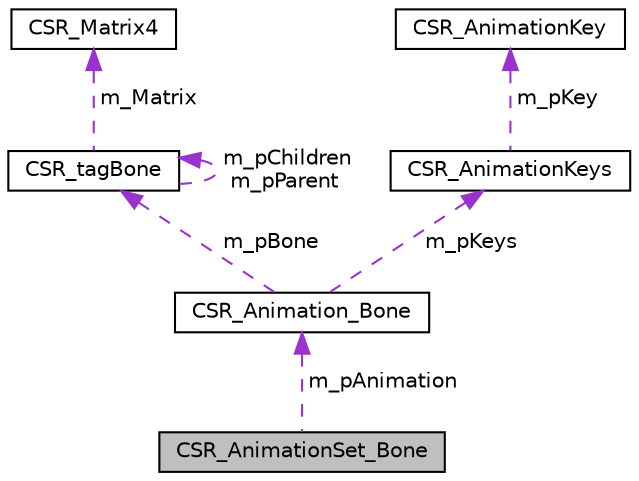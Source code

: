 digraph "CSR_AnimationSet_Bone"
{
 // LATEX_PDF_SIZE
  edge [fontname="Helvetica",fontsize="10",labelfontname="Helvetica",labelfontsize="10"];
  node [fontname="Helvetica",fontsize="10",shape=record];
  Node1 [label="CSR_AnimationSet_Bone",height=0.2,width=0.4,color="black", fillcolor="grey75", style="filled", fontcolor="black",tooltip=" "];
  Node2 -> Node1 [dir="back",color="darkorchid3",fontsize="10",style="dashed",label=" m_pAnimation" ,fontname="Helvetica"];
  Node2 [label="CSR_Animation_Bone",height=0.2,width=0.4,color="black", fillcolor="white", style="filled",URL="$struct_c_s_r___animation___bone.html",tooltip=" "];
  Node3 -> Node2 [dir="back",color="darkorchid3",fontsize="10",style="dashed",label=" m_pBone" ,fontname="Helvetica"];
  Node3 [label="CSR_tagBone",height=0.2,width=0.4,color="black", fillcolor="white", style="filled",URL="$struct_c_s_r__tag_bone.html",tooltip=" "];
  Node4 -> Node3 [dir="back",color="darkorchid3",fontsize="10",style="dashed",label=" m_Matrix" ,fontname="Helvetica"];
  Node4 [label="CSR_Matrix4",height=0.2,width=0.4,color="black", fillcolor="white", style="filled",URL="$struct_c_s_r___matrix4.html",tooltip=" "];
  Node3 -> Node3 [dir="back",color="darkorchid3",fontsize="10",style="dashed",label=" m_pChildren\nm_pParent" ,fontname="Helvetica"];
  Node5 -> Node2 [dir="back",color="darkorchid3",fontsize="10",style="dashed",label=" m_pKeys" ,fontname="Helvetica"];
  Node5 [label="CSR_AnimationKeys",height=0.2,width=0.4,color="black", fillcolor="white", style="filled",URL="$struct_c_s_r___animation_keys.html",tooltip=" "];
  Node6 -> Node5 [dir="back",color="darkorchid3",fontsize="10",style="dashed",label=" m_pKey" ,fontname="Helvetica"];
  Node6 [label="CSR_AnimationKey",height=0.2,width=0.4,color="black", fillcolor="white", style="filled",URL="$struct_c_s_r___animation_key.html",tooltip=" "];
}
